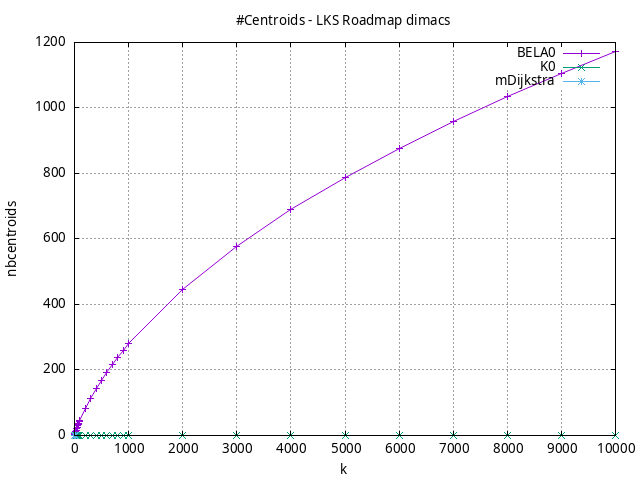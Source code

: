 #!/usr/bin/gnuplot
# -*- coding: utf-8 -*-
#
# results/roadmap/dimacs/LKS/USA-road-d.LKS.brute-force.nbcentroids.gnuplot
#
# Started on 01/09/2024 14:33:08
# Author: Carlos Linares López
set grid
set xlabel "k"
set ylabel "nbcentroids"

set title "#Centroids - LKS Roadmap dimacs"

set terminal png enhanced font "Ariel,10"
set output 'USA-road-d.LKS.brute-force.nbcentroids.png'

plot "-" title "BELA0"      with linesp, "-" title "K0"      with linesp, "-" title "mDijkstra"      with linesp

	1 1.0
	2 1.4
	3 1.99
	4 2.43
	5 3.11
	6 3.53
	7 4.18
	8 4.58
	9 5.28
	10 5.74
	20 10.99
	30 15.8
	40 20.48
	50 25.09
	60 29.27
	70 33.8
	80 38.02
	90 42.18
	100 46.17
	200 82.04
	300 113.28
	400 142.33
	500 168.87
	600 193.25
	700 217.24
	800 239.29
	900 260.05
	1000 280.24
	2000 444.55
	3000 578.22
	4000 689.59
	5000 789.16
	6000 877.57
	7000 959.11
	8000 1035.37
	9000 1105.76
	10000 1172.23
end
	1 0.0
	2 0.0
	3 0.0
	4 0.0
	5 0.0
	6 0.0
	7 0.0
	8 0.0
	9 0.0
	10 0.0
	20 0.0
	30 0.0
	40 0.0
	50 0.0
	60 0.0
	70 0.0
	80 0.0
	90 0.0
	100 0.0
	200 0.0
	300 0.0
	400 0.0
	500 0.0
	600 0.0
	700 0.0
	800 0.0
	900 0.0
	1000 0.0
	2000 0.0
	3000 0.0
	4000 0.0
	5000 0.0
	6000 0.0
	7000 0.0
	8000 0.0
	9000 0.0
	10000 0.0
end
	1 0.0
	2 0.0
	3 0.0
	4 0.0
	5 0.0
	6 0.0
	7 0.0
	8 0.0
	9 0.0
	10 0.0
end
